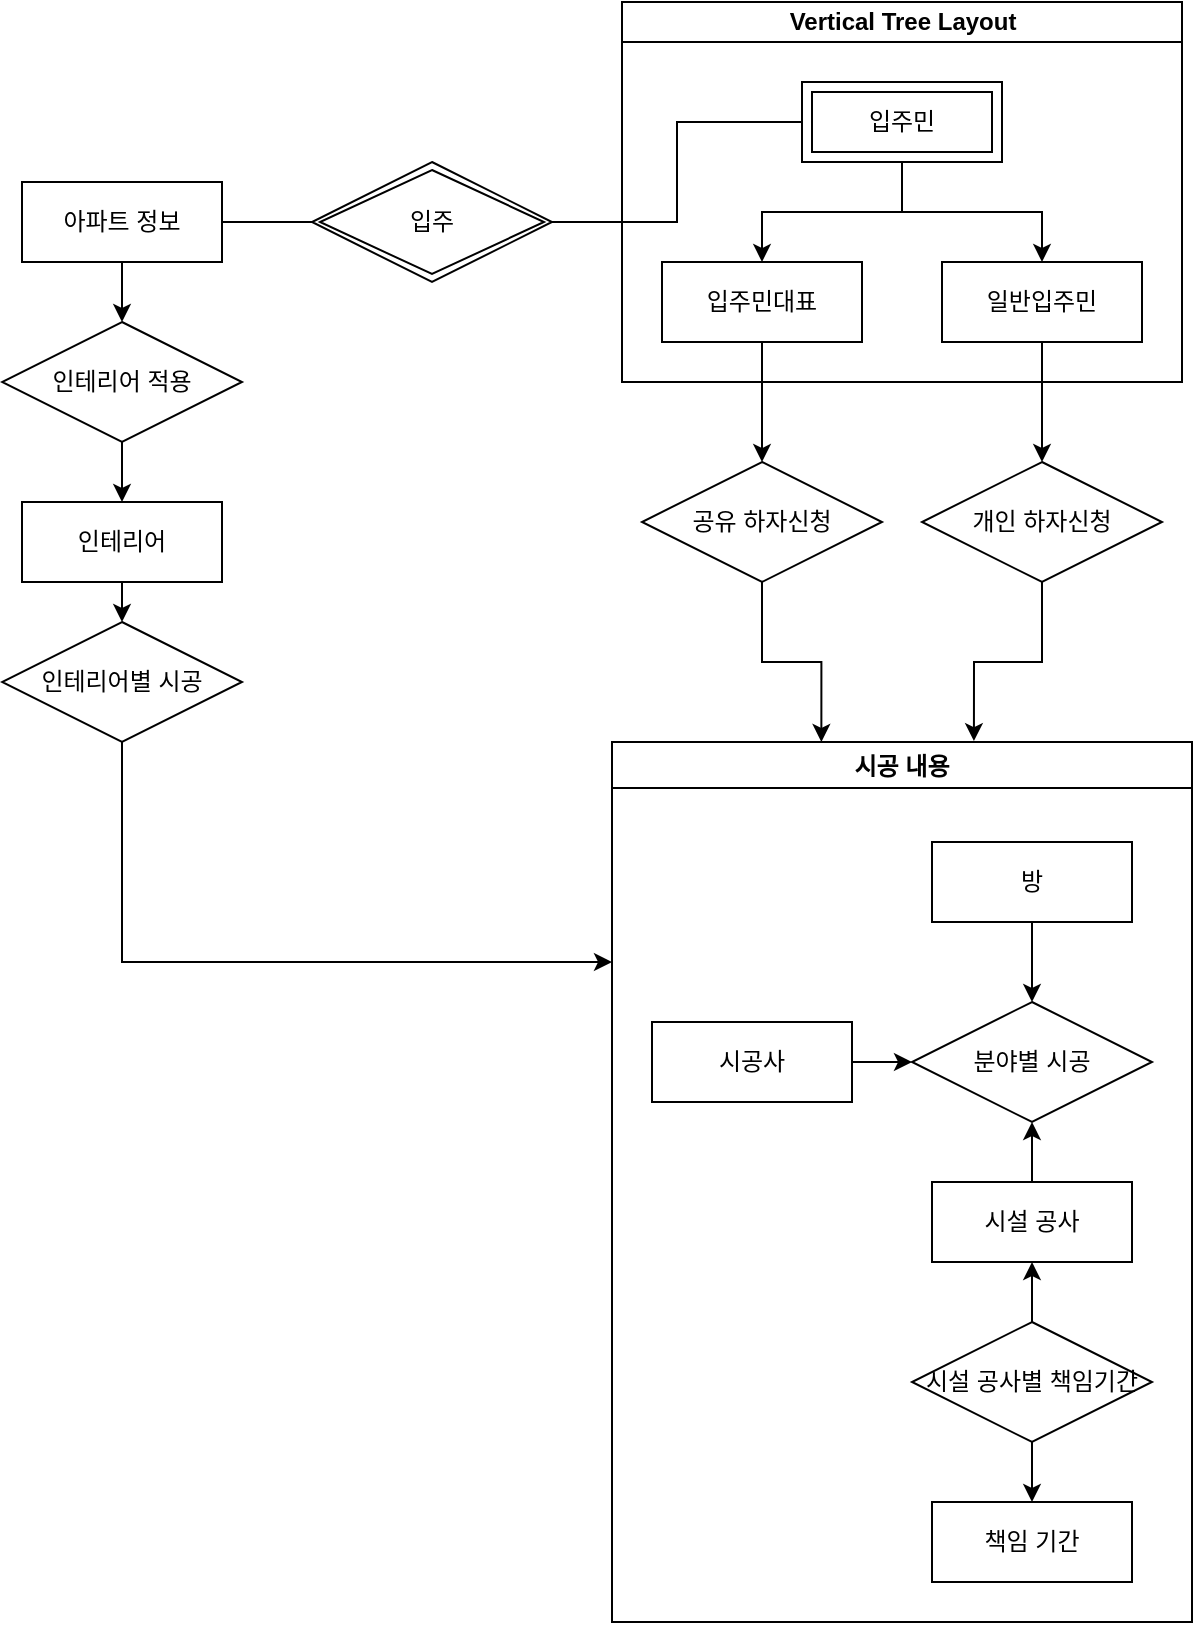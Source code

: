 <mxfile version="13.6.5">
    <diagram id="R2lEEEUBdFMjLlhIrx00" name="Page-1">
        <mxGraphModel dx="1695" dy="914" grid="1" gridSize="10" guides="1" tooltips="1" connect="1" arrows="1" fold="1" page="1" pageScale="1" pageWidth="850" pageHeight="1100" math="0" shadow="0" extFonts="Permanent Marker^https://fonts.googleapis.com/css?family=Permanent+Marker">
            <root>
                <mxCell id="0"/>
                <mxCell id="1" parent="0"/>
                <mxCell id="vx8eO-EGsr5TsXqLBajE-112" style="edgeStyle=orthogonalEdgeStyle;rounded=0;orthogonalLoop=1;jettySize=auto;html=1;exitX=1;exitY=0.5;exitDx=0;exitDy=0;entryX=0;entryY=0.5;entryDx=0;entryDy=0;endArrow=none;endFill=0;" parent="1" source="vx8eO-EGsr5TsXqLBajE-45" target="vx8eO-EGsr5TsXqLBajE-58" edge="1">
                    <mxGeometry relative="1" as="geometry"/>
                </mxCell>
                <mxCell id="vx8eO-EGsr5TsXqLBajE-45" value="입주" style="shape=rhombus;double=1;perimeter=rhombusPerimeter;whiteSpace=wrap;html=1;align=center;" parent="1" vertex="1">
                    <mxGeometry x="570" y="100" width="120" height="60" as="geometry"/>
                </mxCell>
                <mxCell id="vx8eO-EGsr5TsXqLBajE-57" value="Vertical Tree Layout" style="swimlane;html=1;startSize=20;horizontal=1;childLayout=treeLayout;horizontalTree=0;resizable=0;containerType=tree;" parent="1" vertex="1">
                    <mxGeometry x="725" y="20" width="280" height="190" as="geometry"/>
                </mxCell>
                <mxCell id="vx8eO-EGsr5TsXqLBajE-58" value="입주민" style="shape=ext;margin=3;double=1;whiteSpace=wrap;html=1;align=center;rounded=0;shadow=0;glass=0;sketch=0;gradientColor=none;" parent="vx8eO-EGsr5TsXqLBajE-57" vertex="1">
                    <mxGeometry x="90" y="40" width="100" height="40" as="geometry"/>
                </mxCell>
                <mxCell id="vx8eO-EGsr5TsXqLBajE-59" value="입주민대표" style="whiteSpace=wrap;html=1;" parent="vx8eO-EGsr5TsXqLBajE-57" vertex="1">
                    <mxGeometry x="20" y="130" width="100" height="40" as="geometry"/>
                </mxCell>
                <mxCell id="vx8eO-EGsr5TsXqLBajE-60" value="" style="edgeStyle=elbowEdgeStyle;elbow=vertical;html=1;rounded=0;" parent="vx8eO-EGsr5TsXqLBajE-57" source="vx8eO-EGsr5TsXqLBajE-58" target="vx8eO-EGsr5TsXqLBajE-59" edge="1">
                    <mxGeometry relative="1" as="geometry"/>
                </mxCell>
                <mxCell id="vx8eO-EGsr5TsXqLBajE-61" value="일반입주민" style="whiteSpace=wrap;html=1;" parent="vx8eO-EGsr5TsXqLBajE-57" vertex="1">
                    <mxGeometry x="160" y="130" width="100" height="40" as="geometry"/>
                </mxCell>
                <mxCell id="vx8eO-EGsr5TsXqLBajE-62" value="" style="edgeStyle=elbowEdgeStyle;elbow=vertical;html=1;rounded=0;" parent="vx8eO-EGsr5TsXqLBajE-57" source="vx8eO-EGsr5TsXqLBajE-58" target="vx8eO-EGsr5TsXqLBajE-61" edge="1">
                    <mxGeometry relative="1" as="geometry"/>
                </mxCell>
                <mxCell id="vx8eO-EGsr5TsXqLBajE-71" style="edgeStyle=orthogonalEdgeStyle;rounded=0;orthogonalLoop=1;jettySize=auto;html=1;entryX=0;entryY=0.5;entryDx=0;entryDy=0;endArrow=none;endFill=0;" parent="1" source="vx8eO-EGsr5TsXqLBajE-70" target="vx8eO-EGsr5TsXqLBajE-45" edge="1">
                    <mxGeometry relative="1" as="geometry"/>
                </mxCell>
                <mxCell id="vx8eO-EGsr5TsXqLBajE-77" style="edgeStyle=orthogonalEdgeStyle;rounded=0;orthogonalLoop=1;jettySize=auto;html=1;exitX=0.5;exitY=1;exitDx=0;exitDy=0;entryX=0.5;entryY=0;entryDx=0;entryDy=0;" parent="1" source="vx8eO-EGsr5TsXqLBajE-70" target="vx8eO-EGsr5TsXqLBajE-76" edge="1">
                    <mxGeometry relative="1" as="geometry"/>
                </mxCell>
                <mxCell id="vx8eO-EGsr5TsXqLBajE-70" value="아파트 정보" style="whiteSpace=wrap;html=1;align=center;rounded=0;shadow=0;glass=0;sketch=0;gradientColor=none;" parent="1" vertex="1">
                    <mxGeometry x="425" y="110" width="100" height="40" as="geometry"/>
                </mxCell>
                <mxCell id="vx8eO-EGsr5TsXqLBajE-90" style="edgeStyle=orthogonalEdgeStyle;rounded=0;orthogonalLoop=1;jettySize=auto;html=1;exitX=0.5;exitY=1;exitDx=0;exitDy=0;entryX=0.361;entryY=0;entryDx=0;entryDy=0;entryPerimeter=0;" parent="1" source="vx8eO-EGsr5TsXqLBajE-72" target="vx8eO-EGsr5TsXqLBajE-87" edge="1">
                    <mxGeometry relative="1" as="geometry"/>
                </mxCell>
                <mxCell id="vx8eO-EGsr5TsXqLBajE-72" value="공유 하자신청" style="shape=rhombus;perimeter=rhombusPerimeter;whiteSpace=wrap;html=1;align=center;rounded=0;shadow=0;glass=0;sketch=0;gradientColor=none;" parent="1" vertex="1">
                    <mxGeometry x="735" y="250" width="120" height="60" as="geometry"/>
                </mxCell>
                <mxCell id="vx8eO-EGsr5TsXqLBajE-73" style="edgeStyle=orthogonalEdgeStyle;rounded=0;orthogonalLoop=1;jettySize=auto;html=1;exitX=0.5;exitY=1;exitDx=0;exitDy=0;entryX=0.5;entryY=0;entryDx=0;entryDy=0;" parent="1" source="vx8eO-EGsr5TsXqLBajE-59" target="vx8eO-EGsr5TsXqLBajE-72" edge="1">
                    <mxGeometry relative="1" as="geometry"/>
                </mxCell>
                <mxCell id="vx8eO-EGsr5TsXqLBajE-74" style="edgeStyle=orthogonalEdgeStyle;rounded=0;orthogonalLoop=1;jettySize=auto;html=1;exitX=0.5;exitY=1;exitDx=0;exitDy=0;entryX=0.5;entryY=0;entryDx=0;entryDy=0;" parent="1" source="vx8eO-EGsr5TsXqLBajE-61" target="vx8eO-EGsr5TsXqLBajE-75" edge="1">
                    <mxGeometry relative="1" as="geometry">
                        <mxPoint x="920.333" y="250.0" as="targetPoint"/>
                    </mxGeometry>
                </mxCell>
                <mxCell id="vx8eO-EGsr5TsXqLBajE-92" style="edgeStyle=orthogonalEdgeStyle;rounded=0;orthogonalLoop=1;jettySize=auto;html=1;exitX=0.5;exitY=1;exitDx=0;exitDy=0;entryX=0.624;entryY=-0.001;entryDx=0;entryDy=0;entryPerimeter=0;" parent="1" source="vx8eO-EGsr5TsXqLBajE-75" target="vx8eO-EGsr5TsXqLBajE-87" edge="1">
                    <mxGeometry relative="1" as="geometry"/>
                </mxCell>
                <mxCell id="vx8eO-EGsr5TsXqLBajE-75" value="개인 하자신청" style="shape=rhombus;perimeter=rhombusPerimeter;whiteSpace=wrap;html=1;align=center;rounded=0;shadow=0;glass=0;sketch=0;gradientColor=none;" parent="1" vertex="1">
                    <mxGeometry x="875" y="250" width="120" height="60" as="geometry"/>
                </mxCell>
                <mxCell id="vx8eO-EGsr5TsXqLBajE-79" style="edgeStyle=orthogonalEdgeStyle;rounded=0;orthogonalLoop=1;jettySize=auto;html=1;exitX=0.5;exitY=1;exitDx=0;exitDy=0;entryX=0.5;entryY=0;entryDx=0;entryDy=0;" parent="1" source="vx8eO-EGsr5TsXqLBajE-76" target="vx8eO-EGsr5TsXqLBajE-78" edge="1">
                    <mxGeometry relative="1" as="geometry"/>
                </mxCell>
                <mxCell id="vx8eO-EGsr5TsXqLBajE-76" value="인테리어 적용" style="shape=rhombus;perimeter=rhombusPerimeter;whiteSpace=wrap;html=1;align=center;rounded=0;shadow=0;glass=0;sketch=0;gradientColor=none;" parent="1" vertex="1">
                    <mxGeometry x="415" y="180" width="120" height="60" as="geometry"/>
                </mxCell>
                <mxCell id="4" style="edgeStyle=orthogonalEdgeStyle;rounded=0;orthogonalLoop=1;jettySize=auto;html=1;exitX=0.5;exitY=1;exitDx=0;exitDy=0;entryX=0.5;entryY=0;entryDx=0;entryDy=0;" edge="1" parent="1" source="vx8eO-EGsr5TsXqLBajE-78" target="vx8eO-EGsr5TsXqLBajE-82">
                    <mxGeometry relative="1" as="geometry"/>
                </mxCell>
                <mxCell id="vx8eO-EGsr5TsXqLBajE-78" value="인테리어" style="whiteSpace=wrap;html=1;align=center;rounded=0;shadow=0;glass=0;sketch=0;gradientColor=none;" parent="1" vertex="1">
                    <mxGeometry x="425" y="270" width="100" height="40" as="geometry"/>
                </mxCell>
                <mxCell id="3" style="edgeStyle=orthogonalEdgeStyle;rounded=0;orthogonalLoop=1;jettySize=auto;html=1;entryX=0;entryY=0.25;entryDx=0;entryDy=0;exitX=0.5;exitY=1;exitDx=0;exitDy=0;" edge="1" parent="1" source="vx8eO-EGsr5TsXqLBajE-82" target="vx8eO-EGsr5TsXqLBajE-87">
                    <mxGeometry relative="1" as="geometry">
                        <mxPoint x="475" y="420" as="sourcePoint"/>
                    </mxGeometry>
                </mxCell>
                <mxCell id="vx8eO-EGsr5TsXqLBajE-82" value="인테리어별 시공" style="shape=rhombus;perimeter=rhombusPerimeter;whiteSpace=wrap;html=1;align=center;rounded=0;shadow=0;glass=0;sketch=0;gradientColor=none;" parent="1" vertex="1">
                    <mxGeometry x="415" y="330" width="120" height="60" as="geometry"/>
                </mxCell>
                <mxCell id="vx8eO-EGsr5TsXqLBajE-87" value="시공 내용" style="swimlane;rounded=0;shadow=0;glass=0;sketch=0;gradientColor=none;" parent="1" vertex="1">
                    <mxGeometry x="720" y="390" width="290" height="440" as="geometry">
                        <mxRectangle x="720" y="390" width="100" height="23" as="alternateBounds"/>
                    </mxGeometry>
                </mxCell>
                <mxCell id="vx8eO-EGsr5TsXqLBajE-107" style="edgeStyle=orthogonalEdgeStyle;rounded=0;orthogonalLoop=1;jettySize=auto;html=1;exitX=0.5;exitY=1;exitDx=0;exitDy=0;entryX=0.5;entryY=0;entryDx=0;entryDy=0;" parent="vx8eO-EGsr5TsXqLBajE-87" source="vx8eO-EGsr5TsXqLBajE-83" target="vx8eO-EGsr5TsXqLBajE-93" edge="1">
                    <mxGeometry relative="1" as="geometry"/>
                </mxCell>
                <mxCell id="vx8eO-EGsr5TsXqLBajE-83" value="방" style="whiteSpace=wrap;html=1;align=center;rounded=0;shadow=0;glass=0;sketch=0;gradientColor=none;" parent="vx8eO-EGsr5TsXqLBajE-87" vertex="1">
                    <mxGeometry x="160" y="50" width="100" height="40" as="geometry"/>
                </mxCell>
                <mxCell id="vx8eO-EGsr5TsXqLBajE-93" value="분야별 시공" style="shape=rhombus;perimeter=rhombusPerimeter;whiteSpace=wrap;html=1;align=center;rounded=0;shadow=0;glass=0;sketch=0;gradientColor=none;" parent="vx8eO-EGsr5TsXqLBajE-87" vertex="1">
                    <mxGeometry x="150" y="130" width="120" height="60" as="geometry"/>
                </mxCell>
                <mxCell id="vx8eO-EGsr5TsXqLBajE-100" style="edgeStyle=orthogonalEdgeStyle;rounded=0;orthogonalLoop=1;jettySize=auto;html=1;exitX=0.5;exitY=0;exitDx=0;exitDy=0;entryX=0.5;entryY=1;entryDx=0;entryDy=0;" parent="vx8eO-EGsr5TsXqLBajE-87" source="vx8eO-EGsr5TsXqLBajE-94" target="vx8eO-EGsr5TsXqLBajE-93" edge="1">
                    <mxGeometry relative="1" as="geometry"/>
                </mxCell>
                <mxCell id="vx8eO-EGsr5TsXqLBajE-94" value="시설 공사" style="whiteSpace=wrap;html=1;align=center;rounded=0;shadow=0;glass=0;sketch=0;gradientColor=none;" parent="vx8eO-EGsr5TsXqLBajE-87" vertex="1">
                    <mxGeometry x="160" y="220" width="100" height="40" as="geometry"/>
                </mxCell>
                <mxCell id="vx8eO-EGsr5TsXqLBajE-103" style="edgeStyle=orthogonalEdgeStyle;rounded=0;orthogonalLoop=1;jettySize=auto;html=1;exitX=1;exitY=0.5;exitDx=0;exitDy=0;entryX=0;entryY=0.5;entryDx=0;entryDy=0;" parent="vx8eO-EGsr5TsXqLBajE-87" source="vx8eO-EGsr5TsXqLBajE-95" target="vx8eO-EGsr5TsXqLBajE-93" edge="1">
                    <mxGeometry relative="1" as="geometry"/>
                </mxCell>
                <mxCell id="vx8eO-EGsr5TsXqLBajE-95" value="시공사" style="whiteSpace=wrap;html=1;align=center;rounded=0;shadow=0;glass=0;sketch=0;gradientColor=none;" parent="vx8eO-EGsr5TsXqLBajE-87" vertex="1">
                    <mxGeometry x="20" y="140" width="100" height="40" as="geometry"/>
                </mxCell>
                <mxCell id="vx8eO-EGsr5TsXqLBajE-96" value="책임 기간" style="whiteSpace=wrap;html=1;align=center;rounded=0;shadow=0;glass=0;sketch=0;gradientColor=none;" parent="vx8eO-EGsr5TsXqLBajE-87" vertex="1">
                    <mxGeometry x="160" y="380" width="100" height="40" as="geometry"/>
                </mxCell>
                <mxCell id="vx8eO-EGsr5TsXqLBajE-98" style="edgeStyle=orthogonalEdgeStyle;rounded=0;orthogonalLoop=1;jettySize=auto;html=1;exitX=0.5;exitY=0;exitDx=0;exitDy=0;entryX=0.5;entryY=1;entryDx=0;entryDy=0;" parent="vx8eO-EGsr5TsXqLBajE-87" source="vx8eO-EGsr5TsXqLBajE-97" target="vx8eO-EGsr5TsXqLBajE-94" edge="1">
                    <mxGeometry relative="1" as="geometry"/>
                </mxCell>
                <mxCell id="vx8eO-EGsr5TsXqLBajE-99" style="edgeStyle=orthogonalEdgeStyle;rounded=0;orthogonalLoop=1;jettySize=auto;html=1;exitX=0.5;exitY=1;exitDx=0;exitDy=0;entryX=0.5;entryY=0;entryDx=0;entryDy=0;" parent="vx8eO-EGsr5TsXqLBajE-87" source="vx8eO-EGsr5TsXqLBajE-97" target="vx8eO-EGsr5TsXqLBajE-96" edge="1">
                    <mxGeometry relative="1" as="geometry"/>
                </mxCell>
                <mxCell id="vx8eO-EGsr5TsXqLBajE-97" value="시설 공사별 책임기간" style="shape=rhombus;perimeter=rhombusPerimeter;whiteSpace=wrap;html=1;align=center;rounded=0;shadow=0;glass=0;sketch=0;gradientColor=none;" parent="vx8eO-EGsr5TsXqLBajE-87" vertex="1">
                    <mxGeometry x="150" y="290" width="120" height="60" as="geometry"/>
                </mxCell>
            </root>
        </mxGraphModel>
    </diagram>
</mxfile>